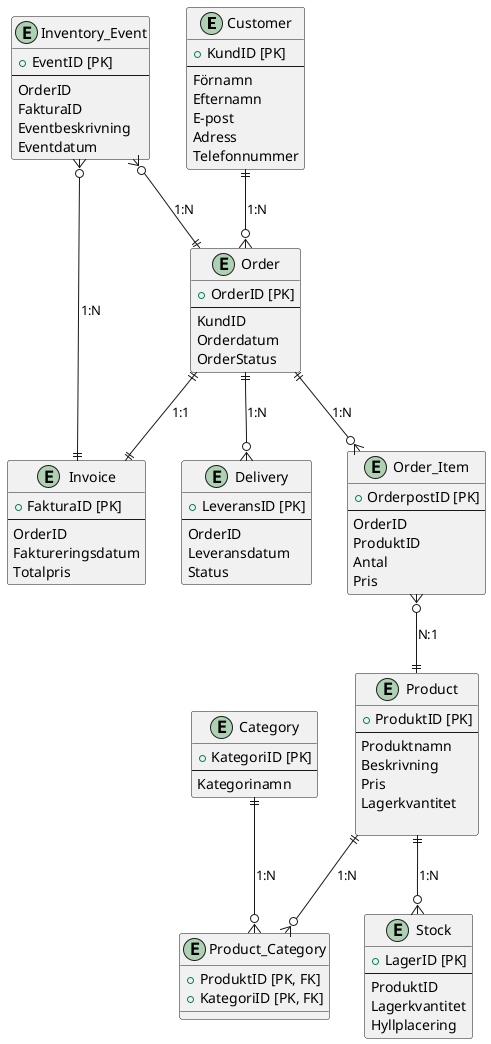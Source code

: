 @startuml steg7

entity Customer {
    + KundID [PK]
    --
    Förnamn
    Efternamn
    E-post
    Adress
    Telefonnummer
}

entity Order {
    + OrderID [PK]
    --
    KundID
    Orderdatum
    OrderStatus
}

entity Product {
    + ProduktID [PK]
    --
    Produktnamn
    Beskrivning
    Pris
    Lagerkvantitet

}

entity Category {
    + KategoriID [PK]
    --
    Kategorinamn
}

entity Product_Category {
    + ProduktID [PK, FK]
    + KategoriID [PK, FK]
}

entity Stock {
    + LagerID [PK]
    --
    ProduktID
    Lagerkvantitet
    Hyllplacering
}

entity Order_Item {
    + OrderpostID [PK]
    --
    OrderID
    ProduktID
    Antal
    Pris
}

entity Delivery {
    + LeveransID [PK]
    --
    OrderID
    Leveransdatum
    Status
}

entity Invoice {
    + FakturaID [PK]
    --
    OrderID
    Faktureringsdatum
    Totalpris
}

entity Inventory_Event {
    + EventID [PK]
    --
    OrderID
    FakturaID
    Eventbeskrivning
    Eventdatum
}

Customer ||--o{ Order : "1:N"
Order ||--o{ Order_Item : "1:N"
Order_Item }o--|| Product : "N:1"
Product ||--o{ Stock : "1:N"
Product ||--o{ Product_Category : "1:N"
Category ||--o{ Product_Category : "1:N"
Order ||--|| Invoice : "1:1"
Order ||--o{ Delivery : "1:N"
Inventory_Event }o--|| Order : "1:N"
Inventory_Event }o--|| Invoice : "1:N"

@enduml
